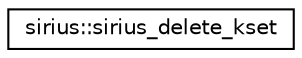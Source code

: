 digraph "Graphical Class Hierarchy"
{
 // INTERACTIVE_SVG=YES
  edge [fontname="Helvetica",fontsize="10",labelfontname="Helvetica",labelfontsize="10"];
  node [fontname="Helvetica",fontsize="10",shape=record];
  rankdir="LR";
  Node1 [label="sirius::sirius_delete_kset",height=0.2,width=0.4,color="black", fillcolor="white", style="filled",URL="$interfacesirius_1_1sirius__delete__kset.html"];
}
